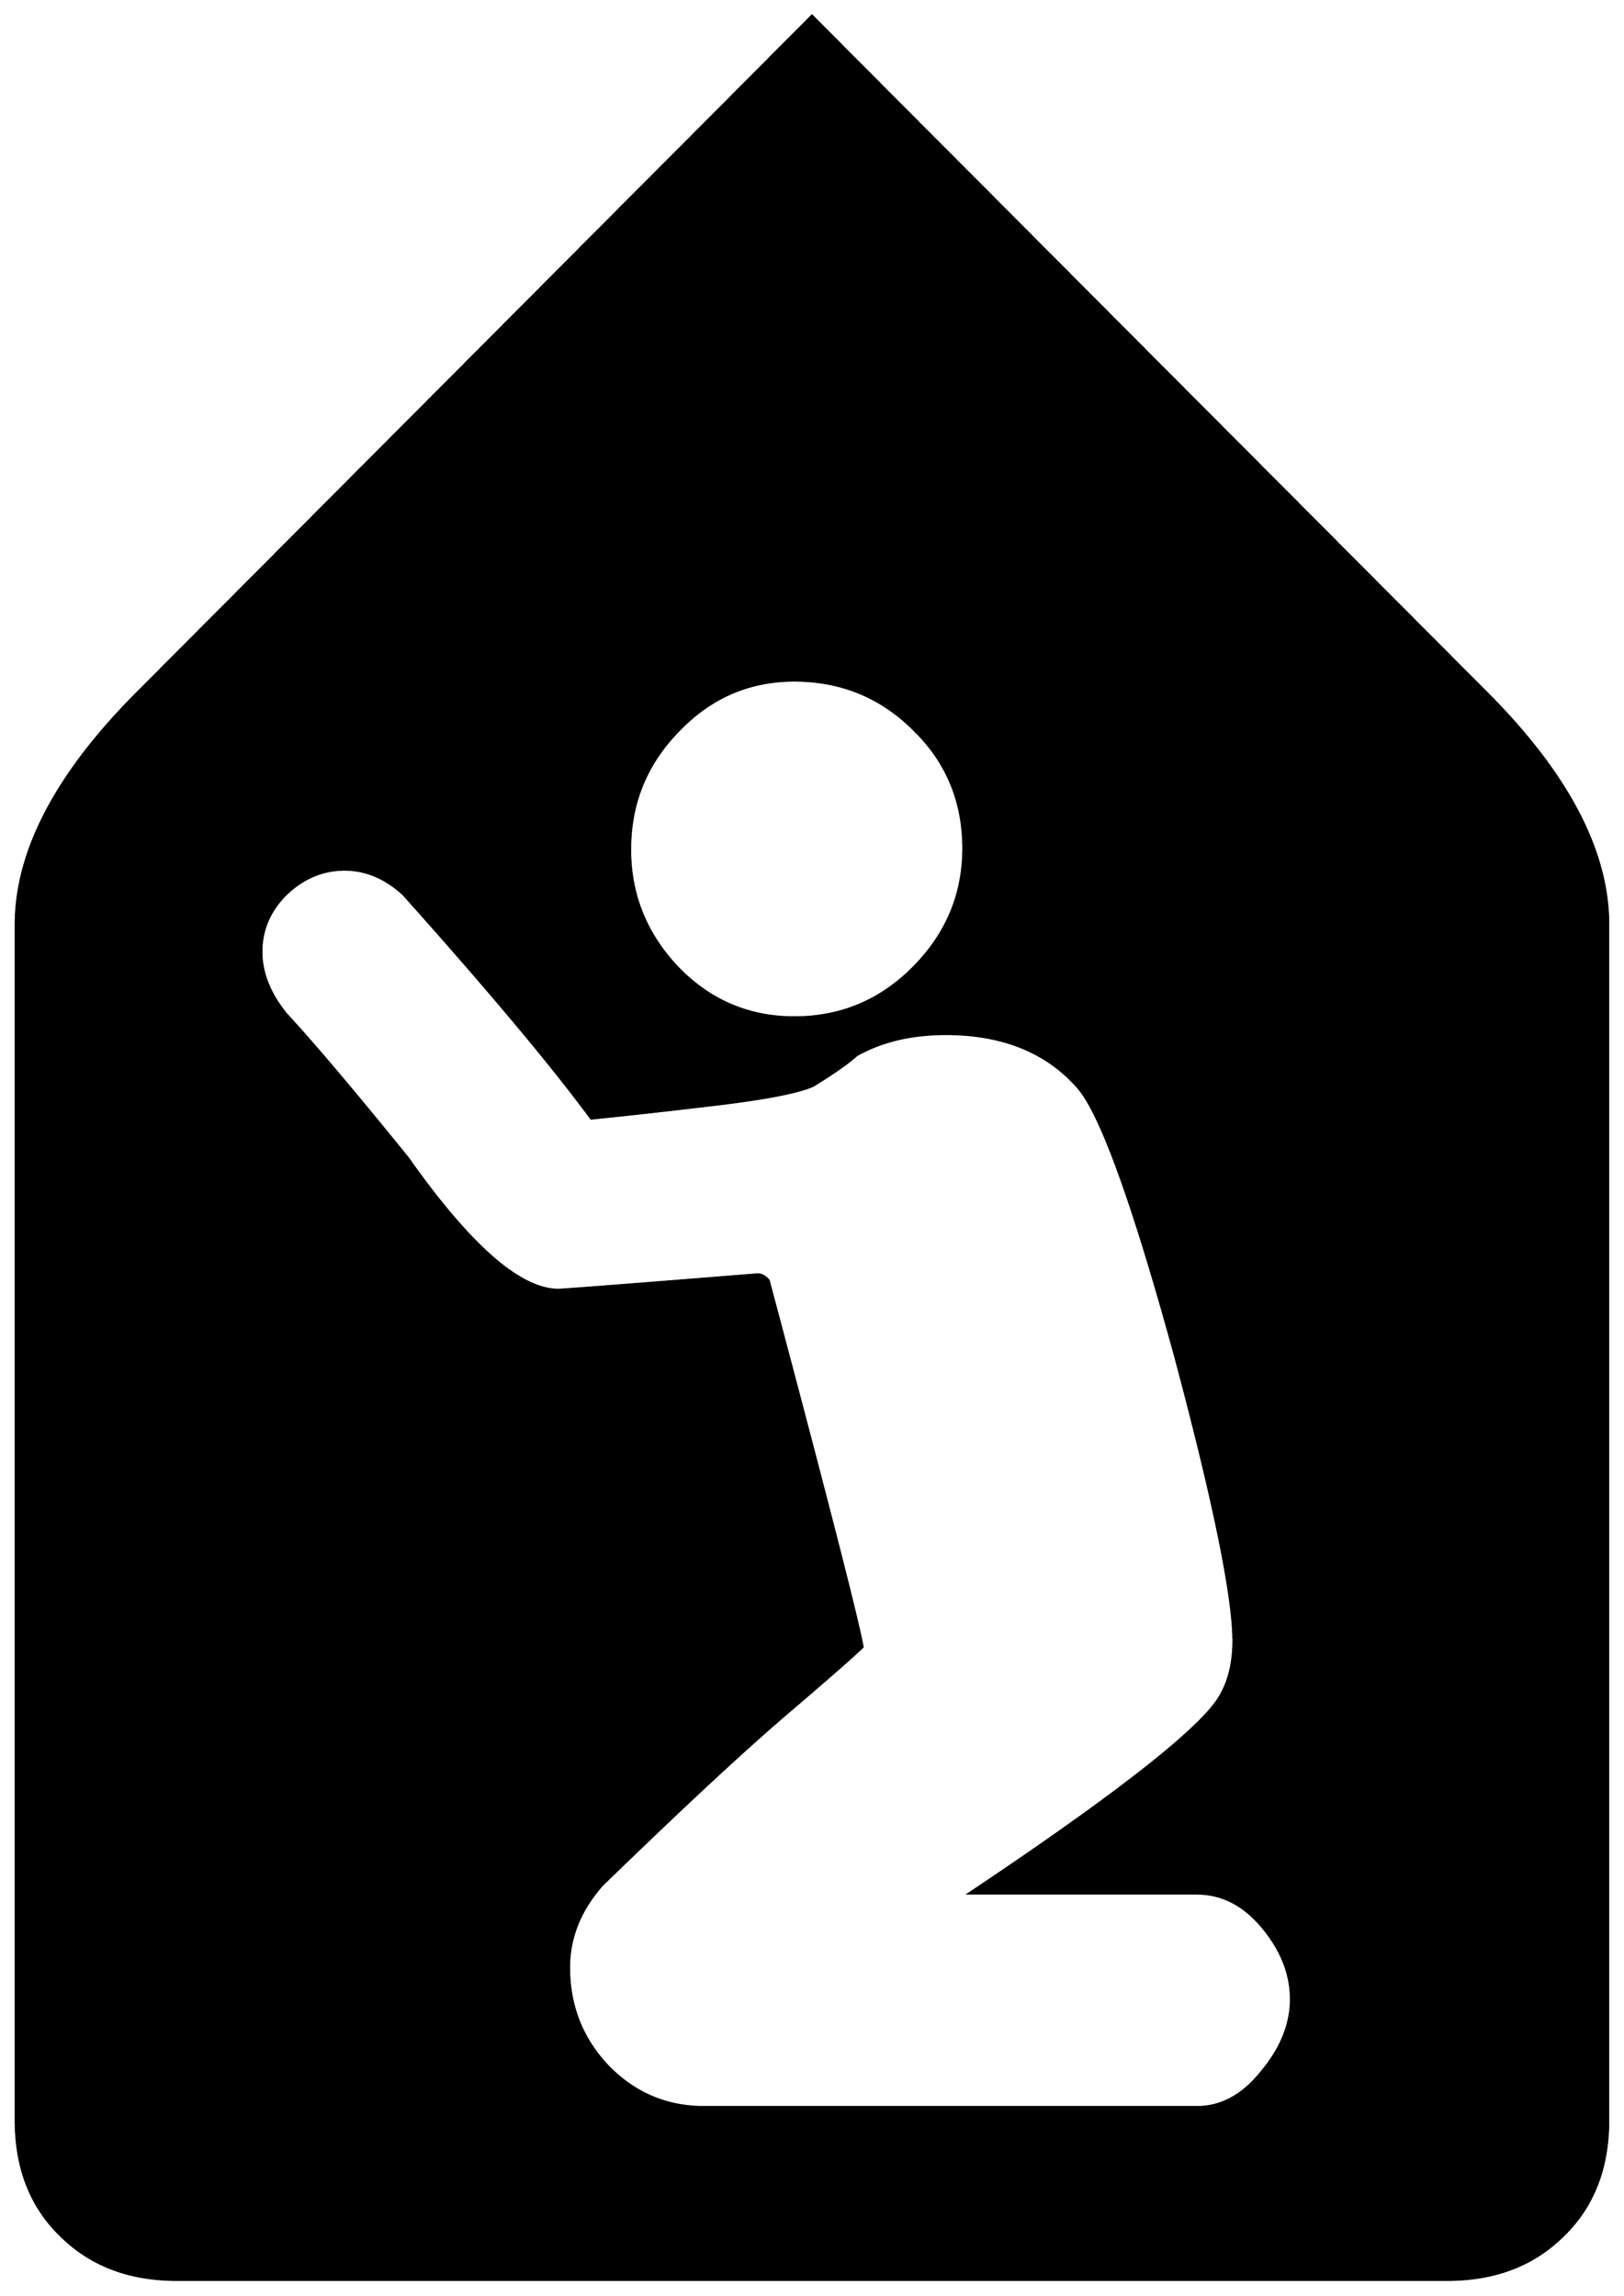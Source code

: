 


\begin{tikzpicture}[y=0.80pt, x=0.80pt, yscale=-1.0, xscale=1.0, inner sep=0pt, outer sep=0pt]
\begin{scope}[shift={(100.0,1746.0)},nonzero rule]
  \path[draw=.,fill=.,line width=1.600pt] (1468.0,206.0) .. controls
    (1468.0,246.667) and (1455.333,279.333) .. (1430.0,304.0) ..
    controls (1404.667,329.333) and (1371.667,342.0) .. (1331.0,342.0)
    -- (249.0,342.0) .. controls (208.333,342.0) and (175.333,329.333)
    .. (150.0,304.0) .. controls (124.667,279.333) and (112.0,246.667)
    .. (112.0,206.0) -- (112.0,-812.0) .. controls
    (112.0,-874.667) and (146.667,-940.667) .. (216.0,-1010.0) --
    (790.0,-1586.0) -- (1364.0,-1010.0) .. controls
    (1433.333,-940.667) and (1468.0,-874.667) .. (1468.0,-812.0) --
    (1468.0,206.0) -- cycle(919.0,-877.0) .. controls
    (919.0,-917.0) and (905.0,-950.667) .. (877.0,-978.0) ..
    controls (849.0,-1006.0) and (815.0,-1020.0) ..
    (775.0,-1020.0) .. controls (736.333,-1020.0) and
    (703.333,-1005.667) .. (676.0,-977.0) .. controls (648.667,-949.0)
    and (635.0,-915.333) .. (635.0,-876.0) .. controls
    (635.0,-837.333) and (648.667,-803.667) .. (676.0,-775.0) ..
    controls (703.333,-747.0) and (736.333,-733.0) .. (775.0,-733.0)
    .. controls (814.333,-733.0) and (848.0,-747.0) ..
    (876.0,-775.0) .. controls (904.667,-803.667) and (919.0,-837.667)
    .. (919.0,-877.0) -- cycle(1198.0,103.0) .. controls
    (1198.0,81.667) and (1190.0,61.333) .. (1174.0,42.0) .. controls
    (1158.0,22.667) and (1139.333,13.0) .. (1118.0,13.0) --
    (924.0,13.0) .. controls (1040.667,-65.0) and (1110.333,-118.667)
    .. (1133.0,-148.0) .. controls (1143.667,-162.0) and
    (1149.0,-180.0) .. (1149.0,-202.0) .. controls
    (1149.0,-240.0) and (1132.333,-321.333) .. (1099.0,-446.0) ..
    controls (1063.667,-574.667) and (1036.333,-650.333) ..
    (1017.0,-673.0) .. controls (990.333,-703.667) and
    (952.667,-719.0) .. (904.0,-719.0) .. controls (874.667,-719.0)
    and (849.333,-713.0) .. (828.0,-701.0) .. controls
    (820.667,-694.333) and (808.333,-685.667) .. (791.0,-675.0) ..
    controls (777.667,-669.0) and (747.667,-663.333) .. (701.0,-658.0)
    .. controls (667.667,-654.0) and (634.667,-650.333) ..
    (602.0,-647.0) .. controls (568.667,-692.333) and (515.333,-756.0)
    .. (442.0,-838.0) .. controls (426.667,-852.0) and
    (410.0,-859.0) .. (392.0,-859.0) .. controls (373.333,-859.0)
    and (356.667,-852.0) .. (342.0,-838.0) .. controls
    (328.0,-824.0) and (321.0,-807.667) .. (321.0,-789.0) ..
    controls (321.0,-771.0) and (328.0,-753.333) .. (342.0,-736.0)
    .. controls (366.0,-710.0) and (400.667,-669.0) ..
    (446.0,-613.0) .. controls (498.667,-538.333) and (541.333,-501.0)
    .. (574.0,-501.0) .. controls (578.0,-501.0) and
    (634.0,-505.333) .. (742.0,-514.0) .. controls (746.0,-514.667)
    and (749.667,-513.0) .. (753.0,-509.0) .. controls
    (802.333,-323.667) and (829.0,-219.667) .. (833.0,-197.0) ..
    controls (826.333,-190.333) and (804.667,-171.333) .. (768.0,-140.0)
    .. controls (731.333,-108.667) and (679.0,-60.0) .. (611.0,6.0)
    .. controls (592.333,27.333) and (583.0,50.667) .. (583.0,76.0) ..
    controls (583.0,108.667) and (594.0,136.667) .. (616.0,160.0) ..
    controls (638.667,183.333) and (666.0,195.0) .. (698.0,195.0) --
    (1118.0,195.0) .. controls (1138.667,195.0) and (1157.0,185.0)
    .. (1173.0,165.0) .. controls (1189.667,145.0) and
    (1198.0,124.333) .. (1198.0,103.0) -- cycle;
\end{scope}

\end{tikzpicture}

